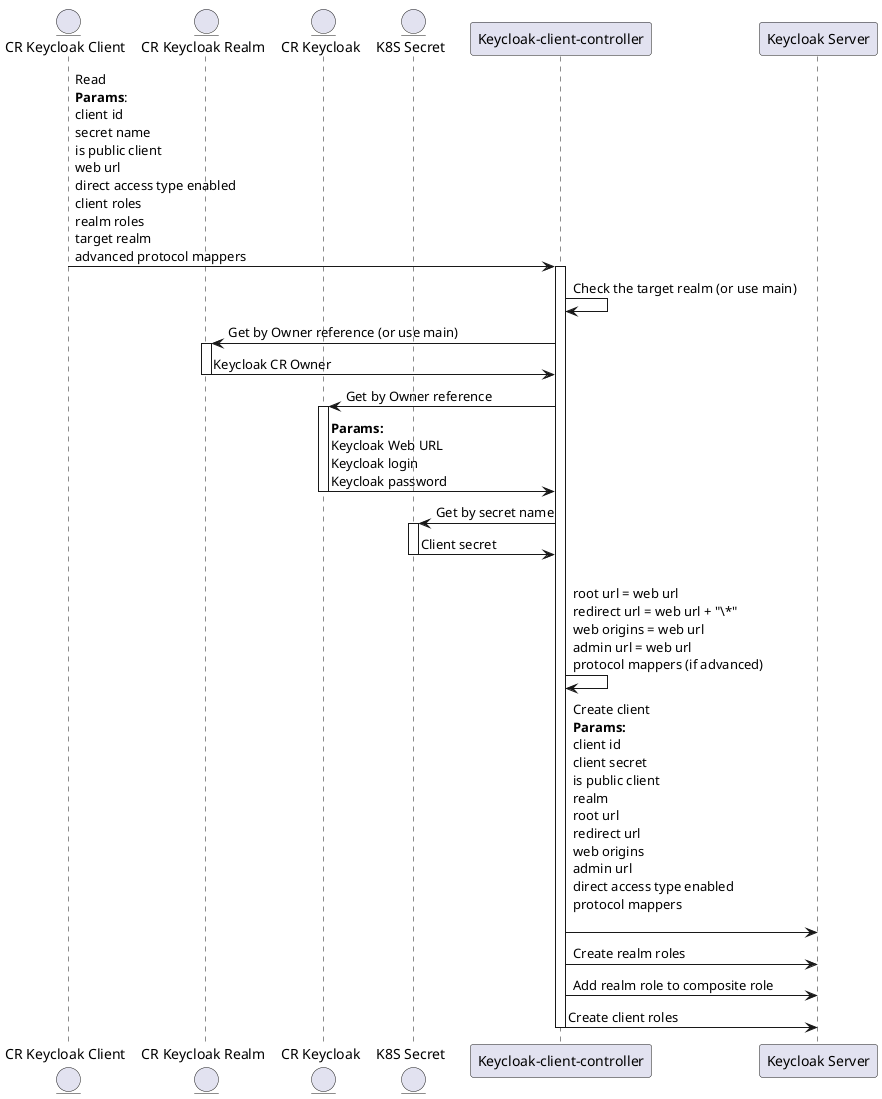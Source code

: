 @startuml
entity "CR Keycloak Client" as cr_client
entity "CR Keycloak Realm" as cr_realm
entity "CR Keycloak" as cr_keycloak
entity "K8S Secret" as secret
participant "Keycloak-client-controller" as keycloak_client_controller
participant "Keycloak Server" as server

cr_client -> keycloak_client_controller: \
Read \n\
**Params**: \n\
client id \n\
secret name \n\
is public client \n\
web url \n\
direct access type enabled \n\
client roles \n\
realm roles \n\
target realm \n\
advanced protocol mappers

activate keycloak_client_controller

keycloak_client_controller -> keycloak_client_controller: Check the target realm (or use main)
keycloak_client_controller -> cr_realm : Get by Owner reference (or use main)
activate cr_realm
cr_realm -> keycloak_client_controller: Keycloak CR Owner
deactivate cr_realm
keycloak_client_controller -> cr_keycloak: Get by Owner reference
activate cr_keycloak
cr_keycloak -> keycloak_client_controller: **Params:** \n\
Keycloak Web URL \n\
Keycloak login \n\
Keycloak password
deactivate cr_keycloak

keycloak_client_controller -> secret: Get by secret name
activate secret
secret -> keycloak_client_controller: Client secret
deactivate secret

keycloak_client_controller -> keycloak_client_controller: \n\
root url = web url \n\
redirect url = web url + "\*" \n\
web origins = web url \n\
admin url = web url \n\
protocol mappers (if advanced)

keycloak_client_controller -> server: \
Create client \n\
**Params:** \n\
client id \n\
client secret \n\
is public client \n\
realm \n\
root url \n\
redirect url \n\
web origins \n\
admin url \n\
direct access type enabled \n\
protocol mappers \n\

keycloak_client_controller -> server: Create realm roles
keycloak_client_controller -> server: Add realm role to composite role
keycloak_client_controller -> server: Create client roles

deactivate keycloak_client_controller

@enduml